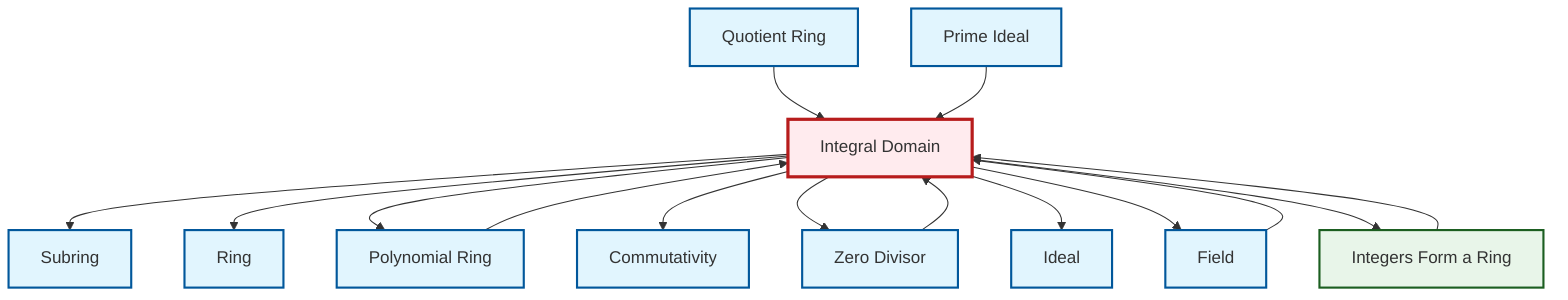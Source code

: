graph TD
    classDef definition fill:#e1f5fe,stroke:#01579b,stroke-width:2px
    classDef theorem fill:#f3e5f5,stroke:#4a148c,stroke-width:2px
    classDef axiom fill:#fff3e0,stroke:#e65100,stroke-width:2px
    classDef example fill:#e8f5e9,stroke:#1b5e20,stroke-width:2px
    classDef current fill:#ffebee,stroke:#b71c1c,stroke-width:3px
    def-ring["Ring"]:::definition
    def-integral-domain["Integral Domain"]:::definition
    def-zero-divisor["Zero Divisor"]:::definition
    def-prime-ideal["Prime Ideal"]:::definition
    def-subring["Subring"]:::definition
    def-quotient-ring["Quotient Ring"]:::definition
    def-polynomial-ring["Polynomial Ring"]:::definition
    def-field["Field"]:::definition
    def-ideal["Ideal"]:::definition
    ex-integers-ring["Integers Form a Ring"]:::example
    def-commutativity["Commutativity"]:::definition
    def-quotient-ring --> def-integral-domain
    def-integral-domain --> def-subring
    def-integral-domain --> def-ring
    def-integral-domain --> def-polynomial-ring
    def-field --> def-integral-domain
    def-integral-domain --> def-commutativity
    def-zero-divisor --> def-integral-domain
    def-integral-domain --> def-zero-divisor
    def-polynomial-ring --> def-integral-domain
    def-integral-domain --> def-ideal
    def-prime-ideal --> def-integral-domain
    ex-integers-ring --> def-integral-domain
    def-integral-domain --> def-field
    def-integral-domain --> ex-integers-ring
    class def-integral-domain current